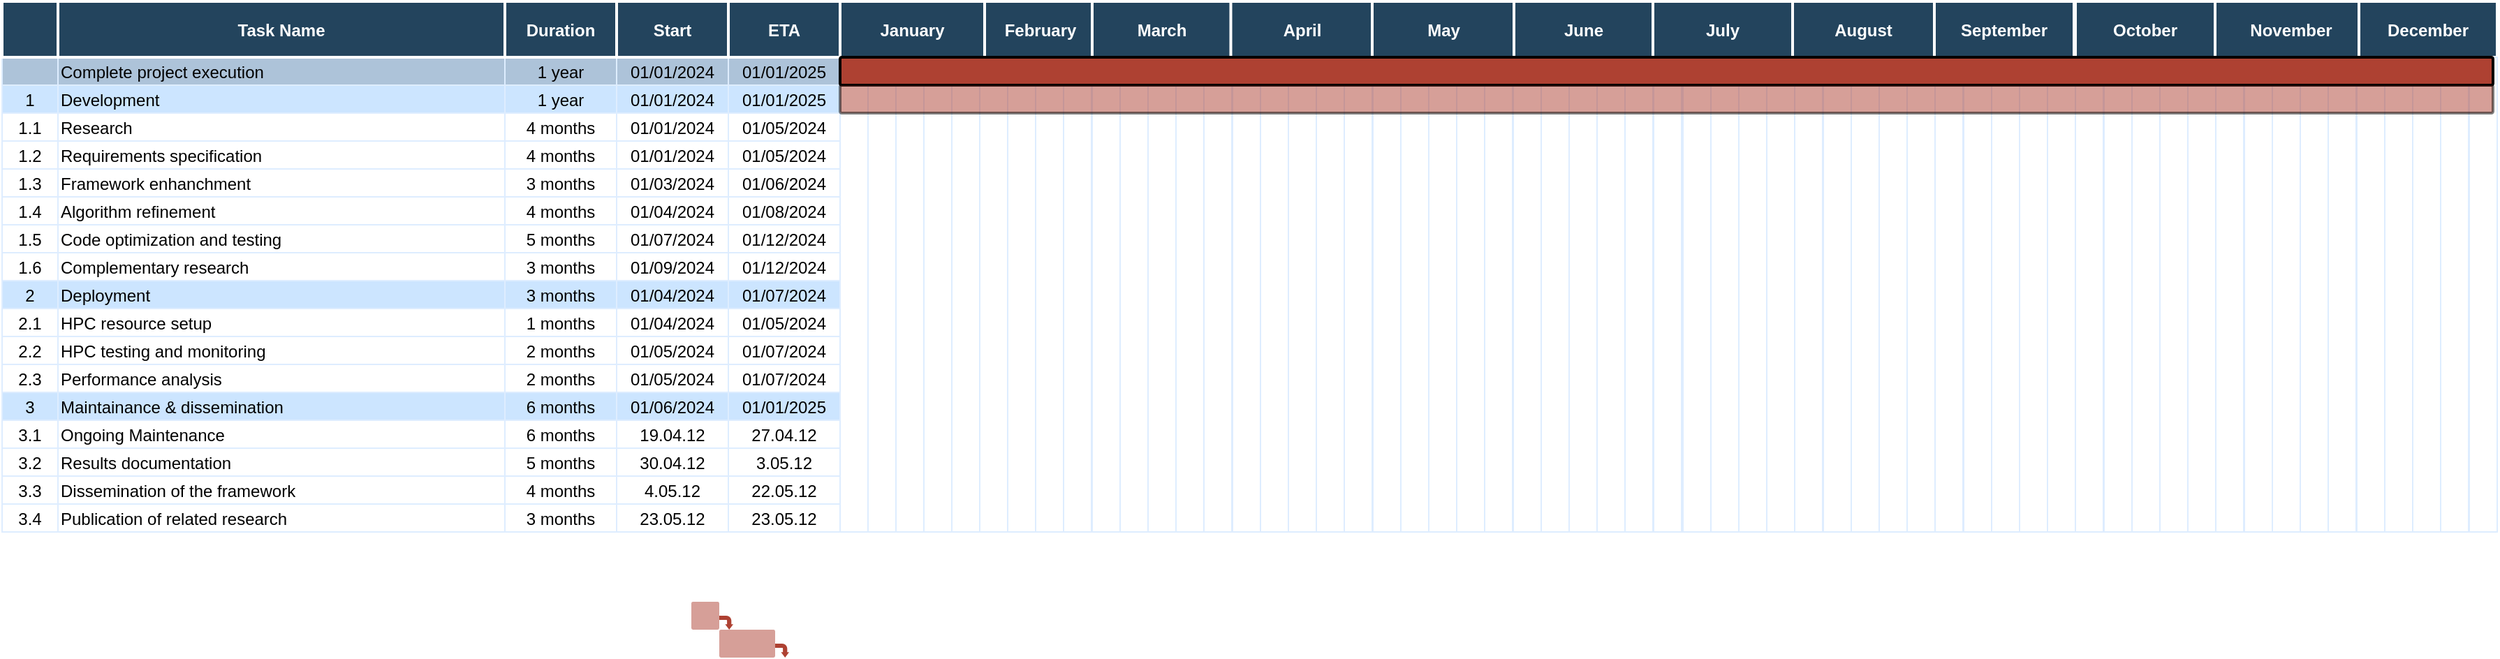 <mxfile version="22.1.9" type="github">
  <diagram name="Page-1" id="8378b5f6-a2b2-b727-a746-972ab9d02e00">
    <mxGraphModel dx="1018" dy="614" grid="1" gridSize="10" guides="1" tooltips="1" connect="0" arrows="1" fold="1" page="1" pageScale="1.5" pageWidth="1169" pageHeight="827" background="none" math="0" shadow="0">
      <root>
        <mxCell id="0" />
        <mxCell id="1" parent="0" />
        <mxCell id="63" value="" style="strokeColor=#DEEDFF;fillColor=#ADC3D9" parent="1" vertex="1">
          <mxGeometry x="86.5" y="380" width="40" height="20" as="geometry" />
        </mxCell>
        <mxCell id="64" value="Complete project execution" style="align=left;strokeColor=#DEEDFF;fillColor=#ADC3D9" parent="1" vertex="1">
          <mxGeometry x="126.5" y="380" width="320" height="20" as="geometry" />
        </mxCell>
        <mxCell id="65" value="1 year" style="strokeColor=#DEEDFF;fillColor=#ADC3D9" parent="1" vertex="1">
          <mxGeometry x="446.5" y="380" width="80.0" height="20" as="geometry" />
        </mxCell>
        <mxCell id="66" value="01/01/2024" style="strokeColor=#DEEDFF;fillColor=#ADC3D9" parent="1" vertex="1">
          <mxGeometry x="526.5" y="380" width="80.0" height="20" as="geometry" />
        </mxCell>
        <mxCell id="67" value="01/01/2025" style="strokeColor=#DEEDFF;fillColor=#ADC3D9" parent="1" vertex="1">
          <mxGeometry x="606.5" y="380.0" width="80.0" height="20" as="geometry" />
        </mxCell>
        <mxCell id="68" value="" style="strokeColor=#DEEDFF" parent="1" vertex="1">
          <mxGeometry x="686.5" y="380" width="20" height="340" as="geometry" />
        </mxCell>
        <mxCell id="69" value="1" style="strokeColor=#DEEDFF;fillColor=#CCE5FF" parent="1" vertex="1">
          <mxGeometry x="86.5" y="400.0" width="40" height="20" as="geometry" />
        </mxCell>
        <mxCell id="70" value="Development" style="align=left;strokeColor=#DEEDFF;fillColor=#CCE5FF" parent="1" vertex="1">
          <mxGeometry x="126.5" y="400.0" width="320.0" height="20" as="geometry" />
        </mxCell>
        <mxCell id="71" value="1 year" style="strokeColor=#DEEDFF;fillColor=#CCE5FF" parent="1" vertex="1">
          <mxGeometry x="446.5" y="400.0" width="80.0" height="20" as="geometry" />
        </mxCell>
        <mxCell id="72" value="01/01/2024" style="strokeColor=#DEEDFF;fillColor=#CCE5FF" parent="1" vertex="1">
          <mxGeometry x="526.5" y="400.0" width="80.0" height="20" as="geometry" />
        </mxCell>
        <mxCell id="73" value="01/01/2025" style="strokeColor=#DEEDFF;fillColor=#CCE5FF" parent="1" vertex="1">
          <mxGeometry x="606.5" y="400.0" width="80.0" height="20" as="geometry" />
        </mxCell>
        <mxCell id="74" value="1.1" style="strokeColor=#DEEDFF" parent="1" vertex="1">
          <mxGeometry x="86.5" y="420.0" width="40" height="20" as="geometry" />
        </mxCell>
        <mxCell id="75" value="Research" style="align=left;strokeColor=#DEEDFF" parent="1" vertex="1">
          <mxGeometry x="126.5" y="420.0" width="320.0" height="20.0" as="geometry" />
        </mxCell>
        <mxCell id="76" value="4 months" style="strokeColor=#DEEDFF" parent="1" vertex="1">
          <mxGeometry x="446.5" y="420.0" width="80.0" height="20" as="geometry" />
        </mxCell>
        <mxCell id="77" value="01/01/2024" style="strokeColor=#DEEDFF" parent="1" vertex="1">
          <mxGeometry x="526.5" y="420.0" width="80.0" height="20" as="geometry" />
        </mxCell>
        <mxCell id="78" value="01/05/2024" style="strokeColor=#DEEDFF" parent="1" vertex="1">
          <mxGeometry x="606.5" y="420" width="80.0" height="20" as="geometry" />
        </mxCell>
        <mxCell id="79" value="1.2" style="strokeColor=#DEEDFF" parent="1" vertex="1">
          <mxGeometry x="86.5" y="440.0" width="40" height="20" as="geometry" />
        </mxCell>
        <mxCell id="80" value="Requirements specification" style="align=left;strokeColor=#DEEDFF" parent="1" vertex="1">
          <mxGeometry x="126.5" y="440.0" width="320" height="20" as="geometry" />
        </mxCell>
        <mxCell id="81" value="4 months" style="strokeColor=#DEEDFF" parent="1" vertex="1">
          <mxGeometry x="446.5" y="440.0" width="80.0" height="20" as="geometry" />
        </mxCell>
        <mxCell id="82" value="01/01/2024" style="strokeColor=#DEEDFF" parent="1" vertex="1">
          <mxGeometry x="526.5" y="440.0" width="80.0" height="20" as="geometry" />
        </mxCell>
        <mxCell id="83" value="01/05/2024" style="strokeColor=#DEEDFF" parent="1" vertex="1">
          <mxGeometry x="606.5" y="440.0" width="80.0" height="20" as="geometry" />
        </mxCell>
        <mxCell id="84" value="1.3" style="strokeColor=#DEEDFF" parent="1" vertex="1">
          <mxGeometry x="86.5" y="460.0" width="40" height="20" as="geometry" />
        </mxCell>
        <mxCell id="85" value="Framework enhanchment" style="align=left;strokeColor=#DEEDFF" parent="1" vertex="1">
          <mxGeometry x="126.5" y="460.0" width="320.0" height="20" as="geometry" />
        </mxCell>
        <mxCell id="86" value="3 months" style="strokeColor=#DEEDFF" parent="1" vertex="1">
          <mxGeometry x="446.5" y="460.0" width="80.0" height="20" as="geometry" />
        </mxCell>
        <mxCell id="87" value="01/03/2024" style="strokeColor=#DEEDFF" parent="1" vertex="1">
          <mxGeometry x="526.5" y="460.0" width="80.0" height="20" as="geometry" />
        </mxCell>
        <mxCell id="88" value="01/06/2024" style="strokeColor=#DEEDFF" parent="1" vertex="1">
          <mxGeometry x="606.5" y="460.0" width="80.0" height="20" as="geometry" />
        </mxCell>
        <mxCell id="89" value="1.4" style="strokeColor=#DEEDFF" parent="1" vertex="1">
          <mxGeometry x="86.5" y="480.0" width="40" height="20" as="geometry" />
        </mxCell>
        <mxCell id="90" value="Algorithm refinement" style="align=left;strokeColor=#DEEDFF" parent="1" vertex="1">
          <mxGeometry x="126.5" y="480.0" width="320.0" height="20" as="geometry" />
        </mxCell>
        <mxCell id="91" value="4 months" style="strokeColor=#DEEDFF" parent="1" vertex="1">
          <mxGeometry x="446.5" y="480.0" width="80.0" height="20" as="geometry" />
        </mxCell>
        <mxCell id="92" value="01/04/2024" style="strokeColor=#DEEDFF" parent="1" vertex="1">
          <mxGeometry x="526.5" y="480.0" width="80.0" height="20" as="geometry" />
        </mxCell>
        <mxCell id="93" value="01/08/2024" style="strokeColor=#DEEDFF" parent="1" vertex="1">
          <mxGeometry x="606.5" y="480.0" width="80.0" height="20" as="geometry" />
        </mxCell>
        <mxCell id="94" value="1.5" style="strokeColor=#DEEDFF" parent="1" vertex="1">
          <mxGeometry x="86.5" y="500.0" width="40" height="20" as="geometry" />
        </mxCell>
        <mxCell id="95" value="Code optimization and testing" style="align=left;strokeColor=#DEEDFF" parent="1" vertex="1">
          <mxGeometry x="126.5" y="500.0" width="320.0" height="20" as="geometry" />
        </mxCell>
        <mxCell id="96" value="5 months" style="strokeColor=#DEEDFF" parent="1" vertex="1">
          <mxGeometry x="446.5" y="500.0" width="80.0" height="20" as="geometry" />
        </mxCell>
        <mxCell id="97" value="01/07/2024" style="strokeColor=#DEEDFF" parent="1" vertex="1">
          <mxGeometry x="526.5" y="500.0" width="80.0" height="20" as="geometry" />
        </mxCell>
        <mxCell id="98" value="01/12/2024" style="strokeColor=#DEEDFF" parent="1" vertex="1">
          <mxGeometry x="606.5" y="500.0" width="80.0" height="20" as="geometry" />
        </mxCell>
        <mxCell id="99" value="1.6" style="strokeColor=#DEEDFF" parent="1" vertex="1">
          <mxGeometry x="86.5" y="520.0" width="40" height="20" as="geometry" />
        </mxCell>
        <mxCell id="100" value="Complementary research" style="align=left;strokeColor=#DEEDFF" parent="1" vertex="1">
          <mxGeometry x="126.5" y="520.0" width="320.0" height="20" as="geometry" />
        </mxCell>
        <mxCell id="101" value="3 months" style="strokeColor=#DEEDFF" parent="1" vertex="1">
          <mxGeometry x="446.5" y="520.0" width="80.0" height="20" as="geometry" />
        </mxCell>
        <mxCell id="102" value="01/09/2024" style="strokeColor=#DEEDFF" parent="1" vertex="1">
          <mxGeometry x="526.5" y="520.0" width="80.0" height="20" as="geometry" />
        </mxCell>
        <mxCell id="103" value="01/12/2024" style="strokeColor=#DEEDFF" parent="1" vertex="1">
          <mxGeometry x="606.5" y="520.0" width="80.0" height="20" as="geometry" />
        </mxCell>
        <mxCell id="104" value="2" style="strokeColor=#DEEDFF;fillColor=#CCE5FF" parent="1" vertex="1">
          <mxGeometry x="86.5" y="540.0" width="40" height="20" as="geometry" />
        </mxCell>
        <mxCell id="105" value="Deployment" style="align=left;strokeColor=#DEEDFF;fillColor=#CCE5FF" parent="1" vertex="1">
          <mxGeometry x="126.5" y="540.0" width="320.0" height="20.0" as="geometry" />
        </mxCell>
        <mxCell id="106" value="3 months" style="strokeColor=#DEEDFF;fillColor=#CCE5FF" parent="1" vertex="1">
          <mxGeometry x="446.5" y="540.0" width="80.0" height="20" as="geometry" />
        </mxCell>
        <mxCell id="107" value="01/04/2024" style="strokeColor=#DEEDFF;fillColor=#CCE5FF" parent="1" vertex="1">
          <mxGeometry x="526.5" y="540.0" width="80.0" height="20" as="geometry" />
        </mxCell>
        <mxCell id="108" value="01/07/2024" style="strokeColor=#DEEDFF;fillColor=#CCE5FF" parent="1" vertex="1">
          <mxGeometry x="606.5" y="540.0" width="80.0" height="20" as="geometry" />
        </mxCell>
        <mxCell id="109" value="2.1" style="strokeColor=#DEEDFF" parent="1" vertex="1">
          <mxGeometry x="86.5" y="560.0" width="40" height="20" as="geometry" />
        </mxCell>
        <mxCell id="110" value="HPC resource setup" style="align=left;strokeColor=#DEEDFF" parent="1" vertex="1">
          <mxGeometry x="126.5" y="560.0" width="320.0" height="20" as="geometry" />
        </mxCell>
        <mxCell id="111" value="1 months" style="strokeColor=#DEEDFF" parent="1" vertex="1">
          <mxGeometry x="446.5" y="560.0" width="80.0" height="20" as="geometry" />
        </mxCell>
        <mxCell id="112" value="01/04/2024" style="strokeColor=#DEEDFF" parent="1" vertex="1">
          <mxGeometry x="526.5" y="560.0" width="80.0" height="20" as="geometry" />
        </mxCell>
        <mxCell id="113" value="01/05/2024" style="strokeColor=#DEEDFF" parent="1" vertex="1">
          <mxGeometry x="606.5" y="560.0" width="80.0" height="20" as="geometry" />
        </mxCell>
        <mxCell id="114" value="2.2" style="strokeColor=#DEEDFF" parent="1" vertex="1">
          <mxGeometry x="86.5" y="580.0" width="40" height="20" as="geometry" />
        </mxCell>
        <mxCell id="115" value="HPC testing and monitoring" style="align=left;strokeColor=#DEEDFF" parent="1" vertex="1">
          <mxGeometry x="126.5" y="580.0" width="320.0" height="20" as="geometry" />
        </mxCell>
        <mxCell id="116" value="2 months" style="strokeColor=#DEEDFF" parent="1" vertex="1">
          <mxGeometry x="446.5" y="580.0" width="80.0" height="20" as="geometry" />
        </mxCell>
        <mxCell id="117" value="01/05/2024" style="strokeColor=#DEEDFF" parent="1" vertex="1">
          <mxGeometry x="526.5" y="580.0" width="80.0" height="20" as="geometry" />
        </mxCell>
        <mxCell id="118" value="01/07/2024" style="strokeColor=#DEEDFF" parent="1" vertex="1">
          <mxGeometry x="606.5" y="580.0" width="80.0" height="20" as="geometry" />
        </mxCell>
        <mxCell id="119" value="2.3" style="strokeColor=#DEEDFF" parent="1" vertex="1">
          <mxGeometry x="86.5" y="600.0" width="40" height="20" as="geometry" />
        </mxCell>
        <mxCell id="120" value="Performance analysis" style="align=left;strokeColor=#DEEDFF" parent="1" vertex="1">
          <mxGeometry x="126.5" y="600.0" width="320" height="20" as="geometry" />
        </mxCell>
        <mxCell id="121" value="2 months" style="strokeColor=#DEEDFF" parent="1" vertex="1">
          <mxGeometry x="446.5" y="600.0" width="80.0" height="20" as="geometry" />
        </mxCell>
        <mxCell id="122" value="01/05/2024" style="strokeColor=#DEEDFF" parent="1" vertex="1">
          <mxGeometry x="526.5" y="600.0" width="80.0" height="20" as="geometry" />
        </mxCell>
        <mxCell id="123" value="01/07/2024" style="strokeColor=#DEEDFF" parent="1" vertex="1">
          <mxGeometry x="606.5" y="600.0" width="80.0" height="20" as="geometry" />
        </mxCell>
        <mxCell id="139" value="3" style="strokeColor=#DEEDFF;fillColor=#CCE5FF" parent="1" vertex="1">
          <mxGeometry x="86.5" y="620.0" width="40" height="20" as="geometry" />
        </mxCell>
        <mxCell id="140" value="Maintainance &amp; dissemination" style="align=left;strokeColor=#DEEDFF;fillColor=#CCE5FF" parent="1" vertex="1">
          <mxGeometry x="126.5" y="620.0" width="320.0" height="20" as="geometry" />
        </mxCell>
        <mxCell id="141" value="6 months" style="strokeColor=#DEEDFF;fillColor=#CCE5FF" parent="1" vertex="1">
          <mxGeometry x="446.5" y="620.0" width="80.0" height="20" as="geometry" />
        </mxCell>
        <mxCell id="142" value="01/06/2024" style="strokeColor=#DEEDFF;fillColor=#CCE5FF" parent="1" vertex="1">
          <mxGeometry x="526.5" y="620.0" width="80.0" height="20" as="geometry" />
        </mxCell>
        <mxCell id="143" value="01/01/2025" style="strokeColor=#DEEDFF;fillColor=#CCE5FF" parent="1" vertex="1">
          <mxGeometry x="606.5" y="620.0" width="80.0" height="20" as="geometry" />
        </mxCell>
        <mxCell id="144" value="3.1" style="strokeColor=#DEEDFF" parent="1" vertex="1">
          <mxGeometry x="86.5" y="640.0" width="40" height="20" as="geometry" />
        </mxCell>
        <mxCell id="145" value="Ongoing Maintenance" style="align=left;strokeColor=#DEEDFF" parent="1" vertex="1">
          <mxGeometry x="126.5" y="640.0" width="320.0" height="20" as="geometry" />
        </mxCell>
        <mxCell id="146" value="6 months" style="strokeColor=#DEEDFF" parent="1" vertex="1">
          <mxGeometry x="446.5" y="640.0" width="80.0" height="20" as="geometry" />
        </mxCell>
        <mxCell id="147" value="19.04.12" style="strokeColor=#DEEDFF" parent="1" vertex="1">
          <mxGeometry x="526.5" y="640.0" width="80.0" height="20" as="geometry" />
        </mxCell>
        <mxCell id="148" value="27.04.12" style="strokeColor=#DEEDFF" parent="1" vertex="1">
          <mxGeometry x="606.5" y="640.0" width="80.0" height="20" as="geometry" />
        </mxCell>
        <mxCell id="149" value="3.2" style="strokeColor=#DEEDFF" parent="1" vertex="1">
          <mxGeometry x="86.5" y="660.0" width="40" height="20" as="geometry" />
        </mxCell>
        <mxCell id="150" value="Results documentation" style="align=left;strokeColor=#DEEDFF" parent="1" vertex="1">
          <mxGeometry x="126.5" y="660.0" width="320.0" height="20" as="geometry" />
        </mxCell>
        <mxCell id="151" value="5 months" style="strokeColor=#DEEDFF" parent="1" vertex="1">
          <mxGeometry x="446.5" y="660.0" width="80.0" height="20" as="geometry" />
        </mxCell>
        <mxCell id="152" value="30.04.12" style="strokeColor=#DEEDFF" parent="1" vertex="1">
          <mxGeometry x="526.5" y="660.0" width="80.0" height="20" as="geometry" />
        </mxCell>
        <mxCell id="153" value="3.05.12" style="strokeColor=#DEEDFF" parent="1" vertex="1">
          <mxGeometry x="606.5" y="660.0" width="80.0" height="20" as="geometry" />
        </mxCell>
        <mxCell id="154" value="3.3" style="strokeColor=#DEEDFF" parent="1" vertex="1">
          <mxGeometry x="86.5" y="680.0" width="40" height="20" as="geometry" />
        </mxCell>
        <mxCell id="155" value="Dissemination of the framework" style="align=left;strokeColor=#DEEDFF" parent="1" vertex="1">
          <mxGeometry x="126.5" y="680.0" width="320.0" height="20" as="geometry" />
        </mxCell>
        <mxCell id="156" value="4 months" style="strokeColor=#DEEDFF" parent="1" vertex="1">
          <mxGeometry x="446.5" y="680.0" width="80.0" height="20" as="geometry" />
        </mxCell>
        <mxCell id="157" value="4.05.12" style="strokeColor=#DEEDFF" parent="1" vertex="1">
          <mxGeometry x="526.5" y="680.0" width="80.0" height="20" as="geometry" />
        </mxCell>
        <mxCell id="158" value="22.05.12" style="strokeColor=#DEEDFF" parent="1" vertex="1">
          <mxGeometry x="606.5" y="680.0" width="80.0" height="20" as="geometry" />
        </mxCell>
        <mxCell id="159" value="3.4" style="strokeColor=#DEEDFF" parent="1" vertex="1">
          <mxGeometry x="86.5" y="700.0" width="40" height="20" as="geometry" />
        </mxCell>
        <mxCell id="160" value="Publication of related research" style="align=left;strokeColor=#DEEDFF" parent="1" vertex="1">
          <mxGeometry x="126.5" y="700.0" width="320.0" height="20" as="geometry" />
        </mxCell>
        <mxCell id="161" value="3 months" style="strokeColor=#DEEDFF" parent="1" vertex="1">
          <mxGeometry x="446.5" y="700.0" width="80.0" height="20" as="geometry" />
        </mxCell>
        <mxCell id="162" value="23.05.12" style="strokeColor=#DEEDFF" parent="1" vertex="1">
          <mxGeometry x="526.5" y="700.0" width="80.0" height="20" as="geometry" />
        </mxCell>
        <mxCell id="163" value="23.05.12" style="strokeColor=#DEEDFF" parent="1" vertex="1">
          <mxGeometry x="606.5" y="700.0" width="80.0" height="20" as="geometry" />
        </mxCell>
        <mxCell id="194" value="" style="strokeColor=#DEEDFF" parent="1" vertex="1">
          <mxGeometry x="706.5" y="380" width="20" height="340" as="geometry" />
        </mxCell>
        <mxCell id="195" value="" style="strokeColor=#DEEDFF" parent="1" vertex="1">
          <mxGeometry x="726.5" y="380" width="20" height="340" as="geometry" />
        </mxCell>
        <mxCell id="196" value="" style="strokeColor=#DEEDFF" parent="1" vertex="1">
          <mxGeometry x="746.5" y="380" width="20" height="340" as="geometry" />
        </mxCell>
        <mxCell id="197" value="" style="strokeColor=#DEEDFF" parent="1" vertex="1">
          <mxGeometry x="766.5" y="380" width="20" height="340" as="geometry" />
        </mxCell>
        <mxCell id="200" value="" style="strokeColor=#DEEDFF" parent="1" vertex="1">
          <mxGeometry x="786.5" y="380" width="20" height="340" as="geometry" />
        </mxCell>
        <mxCell id="201" value="" style="strokeColor=#DEEDFF" parent="1" vertex="1">
          <mxGeometry x="806.5" y="380" width="20" height="340" as="geometry" />
        </mxCell>
        <mxCell id="202" value="" style="strokeColor=#DEEDFF" parent="1" vertex="1">
          <mxGeometry x="826.5" y="380" width="20" height="340" as="geometry" />
        </mxCell>
        <mxCell id="203" value="" style="strokeColor=#DEEDFF" parent="1" vertex="1">
          <mxGeometry x="846.5" y="380" width="20" height="340" as="geometry" />
        </mxCell>
        <mxCell id="2" value="Task Name" style="fillColor=#23445D;strokeColor=#FFFFFF;strokeWidth=2;fontColor=#FFFFFF;fontStyle=1" parent="1" vertex="1">
          <mxGeometry x="126.5" y="340" width="320" height="40" as="geometry" />
        </mxCell>
        <mxCell id="3" value="" style="fillColor=#23445D;strokeColor=#FFFFFF;strokeWidth=2;fontColor=#FFFFFF;fontStyle=1" parent="1" vertex="1">
          <mxGeometry x="86.5" y="340" width="40" height="40" as="geometry" />
        </mxCell>
        <mxCell id="4" value="January" style="fillColor=#23445D;strokeColor=#FFFFFF;strokeWidth=2;fontColor=#FFFFFF;fontStyle=1" parent="1" vertex="1">
          <mxGeometry x="686.5" y="340" width="103.5" height="40" as="geometry" />
        </mxCell>
        <mxCell id="12" value="Duration" style="fillColor=#23445D;strokeColor=#FFFFFF;strokeWidth=2;fontColor=#FFFFFF;fontStyle=1" parent="1" vertex="1">
          <mxGeometry x="446.5" y="340.0" width="80.0" height="40.0" as="geometry" />
        </mxCell>
        <mxCell id="13" value="Start" style="fillColor=#23445D;strokeColor=#FFFFFF;strokeWidth=2;fontColor=#FFFFFF;fontStyle=1" parent="1" vertex="1">
          <mxGeometry x="526.5" y="340.0" width="80.0" height="40.0" as="geometry" />
        </mxCell>
        <mxCell id="14" value="ETA" style="fillColor=#23445D;strokeColor=#FFFFFF;strokeWidth=2;fontColor=#FFFFFF;fontStyle=1" parent="1" vertex="1">
          <mxGeometry x="606.5" y="340.0" width="80.0" height="40.0" as="geometry" />
        </mxCell>
        <mxCell id="15" value="February" style="fillColor=#23445D;strokeColor=#FFFFFF;strokeWidth=2;fontColor=#FFFFFF;fontStyle=1" parent="1" vertex="1">
          <mxGeometry x="790" y="340" width="80" height="40" as="geometry" />
        </mxCell>
        <mxCell id="1Si9E8IDItODyJmvBfmU-278" value="" style="shape=mxgraph.arrows.bent_right_arrow;fillColor=#AE4132;strokeColor=none;strokeWidth=2;direction=south" vertex="1" parent="1">
          <mxGeometry x="600.0" y="780.0" width="10.0" height="10.0" as="geometry" />
        </mxCell>
        <mxCell id="1Si9E8IDItODyJmvBfmU-279" value="" style="shape=mxgraph.flowchart.process;fillColor=#AE4132;strokeColor=none;strokeWidth=2;opacity=50" vertex="1" parent="1">
          <mxGeometry x="580.0" y="770.0" width="20.0" height="20.0" as="geometry" />
        </mxCell>
        <mxCell id="1Si9E8IDItODyJmvBfmU-280" value="" style="shape=mxgraph.flowchart.process;fillColor=#AE4132;strokeColor=none;strokeWidth=2;opacity=50" vertex="1" parent="1">
          <mxGeometry x="600.0" y="790.0" width="40.0" height="20.0" as="geometry" />
        </mxCell>
        <mxCell id="1Si9E8IDItODyJmvBfmU-281" value="" style="shape=mxgraph.arrows.bent_right_arrow;fillColor=#AE4132;strokeColor=none;strokeWidth=2;direction=south" vertex="1" parent="1">
          <mxGeometry x="640.0" y="800.0" width="10.0" height="10.0" as="geometry" />
        </mxCell>
        <mxCell id="1Si9E8IDItODyJmvBfmU-282" value="March" style="fillColor=#23445D;strokeColor=#FFFFFF;strokeWidth=2;fontColor=#FFFFFF;fontStyle=1" vertex="1" parent="1">
          <mxGeometry x="867" y="340" width="100" height="40" as="geometry" />
        </mxCell>
        <mxCell id="1Si9E8IDItODyJmvBfmU-283" value="April" style="fillColor=#23445D;strokeColor=#FFFFFF;strokeWidth=2;fontColor=#FFFFFF;fontStyle=1" vertex="1" parent="1">
          <mxGeometry x="966.25" y="340" width="102.5" height="40" as="geometry" />
        </mxCell>
        <mxCell id="1Si9E8IDItODyJmvBfmU-284" value="May" style="fillColor=#23445D;strokeColor=#FFFFFF;strokeWidth=2;fontColor=#FFFFFF;fontStyle=1" vertex="1" parent="1">
          <mxGeometry x="1067.5" y="340" width="102.5" height="40" as="geometry" />
        </mxCell>
        <mxCell id="1Si9E8IDItODyJmvBfmU-285" value="" style="strokeColor=#DEEDFF" vertex="1" parent="1">
          <mxGeometry x="867" y="380" width="20" height="340" as="geometry" />
        </mxCell>
        <mxCell id="1Si9E8IDItODyJmvBfmU-286" value="" style="strokeColor=#DEEDFF" vertex="1" parent="1">
          <mxGeometry x="887" y="380" width="20" height="340" as="geometry" />
        </mxCell>
        <mxCell id="1Si9E8IDItODyJmvBfmU-287" value="" style="strokeColor=#DEEDFF" vertex="1" parent="1">
          <mxGeometry x="907" y="380" width="20" height="340" as="geometry" />
        </mxCell>
        <mxCell id="1Si9E8IDItODyJmvBfmU-288" value="" style="strokeColor=#DEEDFF" vertex="1" parent="1">
          <mxGeometry x="927" y="380" width="20" height="340" as="geometry" />
        </mxCell>
        <mxCell id="1Si9E8IDItODyJmvBfmU-289" value="" style="strokeColor=#DEEDFF" vertex="1" parent="1">
          <mxGeometry x="947" y="380" width="20" height="340" as="geometry" />
        </mxCell>
        <mxCell id="1Si9E8IDItODyJmvBfmU-290" value="" style="strokeColor=#DEEDFF" vertex="1" parent="1">
          <mxGeometry x="967.5" y="380" width="20" height="340" as="geometry" />
        </mxCell>
        <mxCell id="1Si9E8IDItODyJmvBfmU-291" value="" style="strokeColor=#DEEDFF" vertex="1" parent="1">
          <mxGeometry x="987.5" y="380" width="20" height="340" as="geometry" />
        </mxCell>
        <mxCell id="1Si9E8IDItODyJmvBfmU-292" value="" style="strokeColor=#DEEDFF" vertex="1" parent="1">
          <mxGeometry x="1007.5" y="380" width="20" height="340" as="geometry" />
        </mxCell>
        <mxCell id="1Si9E8IDItODyJmvBfmU-293" value="" style="strokeColor=#DEEDFF" vertex="1" parent="1">
          <mxGeometry x="1027.5" y="380" width="20" height="340" as="geometry" />
        </mxCell>
        <mxCell id="1Si9E8IDItODyJmvBfmU-294" value="" style="strokeColor=#DEEDFF" vertex="1" parent="1">
          <mxGeometry x="1047.5" y="380" width="20" height="340" as="geometry" />
        </mxCell>
        <mxCell id="1Si9E8IDItODyJmvBfmU-295" value="" style="strokeColor=#DEEDFF" vertex="1" parent="1">
          <mxGeometry x="1068" y="380" width="20" height="340" as="geometry" />
        </mxCell>
        <mxCell id="1Si9E8IDItODyJmvBfmU-296" value="" style="strokeColor=#DEEDFF" vertex="1" parent="1">
          <mxGeometry x="1088" y="380" width="20" height="340" as="geometry" />
        </mxCell>
        <mxCell id="1Si9E8IDItODyJmvBfmU-297" value="" style="strokeColor=#DEEDFF" vertex="1" parent="1">
          <mxGeometry x="1108" y="380" width="20" height="340" as="geometry" />
        </mxCell>
        <mxCell id="1Si9E8IDItODyJmvBfmU-298" value="" style="strokeColor=#DEEDFF" vertex="1" parent="1">
          <mxGeometry x="1128" y="380" width="20" height="340" as="geometry" />
        </mxCell>
        <mxCell id="1Si9E8IDItODyJmvBfmU-299" value="" style="strokeColor=#DEEDFF" vertex="1" parent="1">
          <mxGeometry x="1148" y="380" width="20" height="340" as="geometry" />
        </mxCell>
        <mxCell id="1Si9E8IDItODyJmvBfmU-300" value="" style="strokeColor=#DEEDFF" vertex="1" parent="1">
          <mxGeometry x="1168.5" y="380" width="20" height="340" as="geometry" />
        </mxCell>
        <mxCell id="1Si9E8IDItODyJmvBfmU-301" value="" style="strokeColor=#DEEDFF" vertex="1" parent="1">
          <mxGeometry x="1188.5" y="380" width="20" height="340" as="geometry" />
        </mxCell>
        <mxCell id="1Si9E8IDItODyJmvBfmU-302" value="" style="strokeColor=#DEEDFF" vertex="1" parent="1">
          <mxGeometry x="1208.5" y="380" width="20" height="340" as="geometry" />
        </mxCell>
        <mxCell id="1Si9E8IDItODyJmvBfmU-303" value="" style="strokeColor=#DEEDFF" vertex="1" parent="1">
          <mxGeometry x="1228.5" y="380" width="20" height="340" as="geometry" />
        </mxCell>
        <mxCell id="1Si9E8IDItODyJmvBfmU-304" value="" style="strokeColor=#DEEDFF" vertex="1" parent="1">
          <mxGeometry x="1248.5" y="380" width="20" height="340" as="geometry" />
        </mxCell>
        <mxCell id="1Si9E8IDItODyJmvBfmU-305" value="" style="strokeColor=#DEEDFF" vertex="1" parent="1">
          <mxGeometry x="1269" y="380" width="20" height="340" as="geometry" />
        </mxCell>
        <mxCell id="1Si9E8IDItODyJmvBfmU-306" value="June" style="fillColor=#23445D;strokeColor=#FFFFFF;strokeWidth=2;fontColor=#FFFFFF;fontStyle=1" vertex="1" parent="1">
          <mxGeometry x="1169" y="340" width="100" height="40" as="geometry" />
        </mxCell>
        <mxCell id="1Si9E8IDItODyJmvBfmU-307" value="July" style="fillColor=#23445D;strokeColor=#FFFFFF;strokeWidth=2;fontColor=#FFFFFF;fontStyle=1" vertex="1" parent="1">
          <mxGeometry x="1268.5" y="340" width="100" height="40" as="geometry" />
        </mxCell>
        <mxCell id="1Si9E8IDItODyJmvBfmU-308" value="August" style="fillColor=#23445D;strokeColor=#FFFFFF;strokeWidth=2;fontColor=#FFFFFF;fontStyle=1" vertex="1" parent="1">
          <mxGeometry x="1368.5" y="340" width="101.5" height="40" as="geometry" />
        </mxCell>
        <mxCell id="1Si9E8IDItODyJmvBfmU-309" value="September" style="fillColor=#23445D;strokeColor=#FFFFFF;strokeWidth=2;fontColor=#FFFFFF;fontStyle=1" vertex="1" parent="1">
          <mxGeometry x="1470" y="340" width="100" height="40" as="geometry" />
        </mxCell>
        <mxCell id="1Si9E8IDItODyJmvBfmU-310" value="October" style="fillColor=#23445D;strokeColor=#FFFFFF;strokeWidth=2;fontColor=#FFFFFF;fontStyle=1" vertex="1" parent="1">
          <mxGeometry x="1571" y="340" width="100" height="40" as="geometry" />
        </mxCell>
        <mxCell id="1Si9E8IDItODyJmvBfmU-311" value="November" style="fillColor=#23445D;strokeColor=#FFFFFF;strokeWidth=2;fontColor=#FFFFFF;fontStyle=1" vertex="1" parent="1">
          <mxGeometry x="1671" y="340" width="109" height="40" as="geometry" />
        </mxCell>
        <mxCell id="1Si9E8IDItODyJmvBfmU-312" value="December" style="fillColor=#23445D;strokeColor=#FFFFFF;strokeWidth=2;fontColor=#FFFFFF;fontStyle=1" vertex="1" parent="1">
          <mxGeometry x="1774" y="340" width="99" height="40" as="geometry" />
        </mxCell>
        <mxCell id="1Si9E8IDItODyJmvBfmU-313" value="" style="strokeColor=#DEEDFF" vertex="1" parent="1">
          <mxGeometry x="1290" y="380" width="20" height="340" as="geometry" />
        </mxCell>
        <mxCell id="1Si9E8IDItODyJmvBfmU-314" value="" style="strokeColor=#DEEDFF" vertex="1" parent="1">
          <mxGeometry x="1310" y="380" width="20" height="340" as="geometry" />
        </mxCell>
        <mxCell id="1Si9E8IDItODyJmvBfmU-315" value="" style="strokeColor=#DEEDFF" vertex="1" parent="1">
          <mxGeometry x="1330" y="380" width="20" height="340" as="geometry" />
        </mxCell>
        <mxCell id="1Si9E8IDItODyJmvBfmU-316" value="" style="strokeColor=#DEEDFF" vertex="1" parent="1">
          <mxGeometry x="1350" y="380" width="20" height="340" as="geometry" />
        </mxCell>
        <mxCell id="1Si9E8IDItODyJmvBfmU-317" value="" style="strokeColor=#DEEDFF" vertex="1" parent="1">
          <mxGeometry x="1370" y="380" width="20" height="340" as="geometry" />
        </mxCell>
        <mxCell id="1Si9E8IDItODyJmvBfmU-318" value="" style="strokeColor=#DEEDFF" vertex="1" parent="1">
          <mxGeometry x="1390.5" y="380" width="20" height="340" as="geometry" />
        </mxCell>
        <mxCell id="1Si9E8IDItODyJmvBfmU-319" value="" style="strokeColor=#DEEDFF" vertex="1" parent="1">
          <mxGeometry x="1410.5" y="380" width="20" height="340" as="geometry" />
        </mxCell>
        <mxCell id="1Si9E8IDItODyJmvBfmU-320" value="" style="strokeColor=#DEEDFF" vertex="1" parent="1">
          <mxGeometry x="1430.5" y="380" width="20" height="340" as="geometry" />
        </mxCell>
        <mxCell id="1Si9E8IDItODyJmvBfmU-321" value="" style="strokeColor=#DEEDFF" vertex="1" parent="1">
          <mxGeometry x="1450.5" y="380" width="20" height="340" as="geometry" />
        </mxCell>
        <mxCell id="1Si9E8IDItODyJmvBfmU-322" value="" style="strokeColor=#DEEDFF" vertex="1" parent="1">
          <mxGeometry x="1470.5" y="380" width="20" height="340" as="geometry" />
        </mxCell>
        <mxCell id="1Si9E8IDItODyJmvBfmU-323" value="" style="strokeColor=#DEEDFF" vertex="1" parent="1">
          <mxGeometry x="1491" y="380" width="20" height="340" as="geometry" />
        </mxCell>
        <mxCell id="1Si9E8IDItODyJmvBfmU-324" value="" style="strokeColor=#DEEDFF" vertex="1" parent="1">
          <mxGeometry x="1511" y="380" width="20" height="340" as="geometry" />
        </mxCell>
        <mxCell id="1Si9E8IDItODyJmvBfmU-325" value="" style="strokeColor=#DEEDFF" vertex="1" parent="1">
          <mxGeometry x="1531" y="380" width="20" height="340" as="geometry" />
        </mxCell>
        <mxCell id="1Si9E8IDItODyJmvBfmU-326" value="" style="strokeColor=#DEEDFF" vertex="1" parent="1">
          <mxGeometry x="1551" y="380" width="20" height="340" as="geometry" />
        </mxCell>
        <mxCell id="1Si9E8IDItODyJmvBfmU-327" value="" style="strokeColor=#DEEDFF" vertex="1" parent="1">
          <mxGeometry x="1571" y="380" width="20" height="340" as="geometry" />
        </mxCell>
        <mxCell id="1Si9E8IDItODyJmvBfmU-328" value="" style="strokeColor=#DEEDFF" vertex="1" parent="1">
          <mxGeometry x="1591.5" y="380" width="20" height="340" as="geometry" />
        </mxCell>
        <mxCell id="1Si9E8IDItODyJmvBfmU-329" value="" style="strokeColor=#DEEDFF" vertex="1" parent="1">
          <mxGeometry x="1611.5" y="380" width="20" height="340" as="geometry" />
        </mxCell>
        <mxCell id="1Si9E8IDItODyJmvBfmU-330" value="" style="strokeColor=#DEEDFF" vertex="1" parent="1">
          <mxGeometry x="1631.5" y="380" width="20" height="340" as="geometry" />
        </mxCell>
        <mxCell id="1Si9E8IDItODyJmvBfmU-331" value="" style="strokeColor=#DEEDFF" vertex="1" parent="1">
          <mxGeometry x="1651.5" y="380" width="20" height="340" as="geometry" />
        </mxCell>
        <mxCell id="1Si9E8IDItODyJmvBfmU-332" value="" style="strokeColor=#DEEDFF" vertex="1" parent="1">
          <mxGeometry x="1671.5" y="380" width="20" height="340" as="geometry" />
        </mxCell>
        <mxCell id="1Si9E8IDItODyJmvBfmU-333" value="" style="strokeColor=#DEEDFF" vertex="1" parent="1">
          <mxGeometry x="1692" y="380" width="20" height="340" as="geometry" />
        </mxCell>
        <mxCell id="1Si9E8IDItODyJmvBfmU-334" value="" style="strokeColor=#DEEDFF" vertex="1" parent="1">
          <mxGeometry x="1712" y="380" width="20" height="340" as="geometry" />
        </mxCell>
        <mxCell id="1Si9E8IDItODyJmvBfmU-335" value="" style="strokeColor=#DEEDFF" vertex="1" parent="1">
          <mxGeometry x="1732" y="380" width="20" height="340" as="geometry" />
        </mxCell>
        <mxCell id="1Si9E8IDItODyJmvBfmU-336" value="" style="strokeColor=#DEEDFF" vertex="1" parent="1">
          <mxGeometry x="1752" y="380" width="20" height="340" as="geometry" />
        </mxCell>
        <mxCell id="1Si9E8IDItODyJmvBfmU-337" value="" style="strokeColor=#DEEDFF" vertex="1" parent="1">
          <mxGeometry x="1772.5" y="380" width="20" height="340" as="geometry" />
        </mxCell>
        <mxCell id="1Si9E8IDItODyJmvBfmU-338" value="" style="strokeColor=#DEEDFF" vertex="1" parent="1">
          <mxGeometry x="1792.5" y="380" width="20" height="340" as="geometry" />
        </mxCell>
        <mxCell id="1Si9E8IDItODyJmvBfmU-339" value="" style="strokeColor=#DEEDFF" vertex="1" parent="1">
          <mxGeometry x="1812.5" y="380" width="20" height="340" as="geometry" />
        </mxCell>
        <mxCell id="1Si9E8IDItODyJmvBfmU-340" value="" style="strokeColor=#DEEDFF" vertex="1" parent="1">
          <mxGeometry x="1832.5" y="380" width="20" height="340" as="geometry" />
        </mxCell>
        <mxCell id="1Si9E8IDItODyJmvBfmU-341" value="" style="strokeColor=#DEEDFF" vertex="1" parent="1">
          <mxGeometry x="1853" y="380" width="20" height="340" as="geometry" />
        </mxCell>
        <mxCell id="254" value="" style="shape=mxgraph.flowchart.process;fillColor=#AE4132;strokeColor=#000000;strokeWidth=2;opacity=100" parent="1" vertex="1">
          <mxGeometry x="686.5" y="380" width="1183.5" height="20" as="geometry" />
        </mxCell>
        <mxCell id="242" value="" style="shape=mxgraph.flowchart.process;fillColor=#AE4132;strokeColor=#000000;strokeWidth=2;opacity=50" parent="1" vertex="1">
          <mxGeometry x="686.5" y="400" width="1183.5" height="20" as="geometry" />
        </mxCell>
      </root>
    </mxGraphModel>
  </diagram>
</mxfile>
